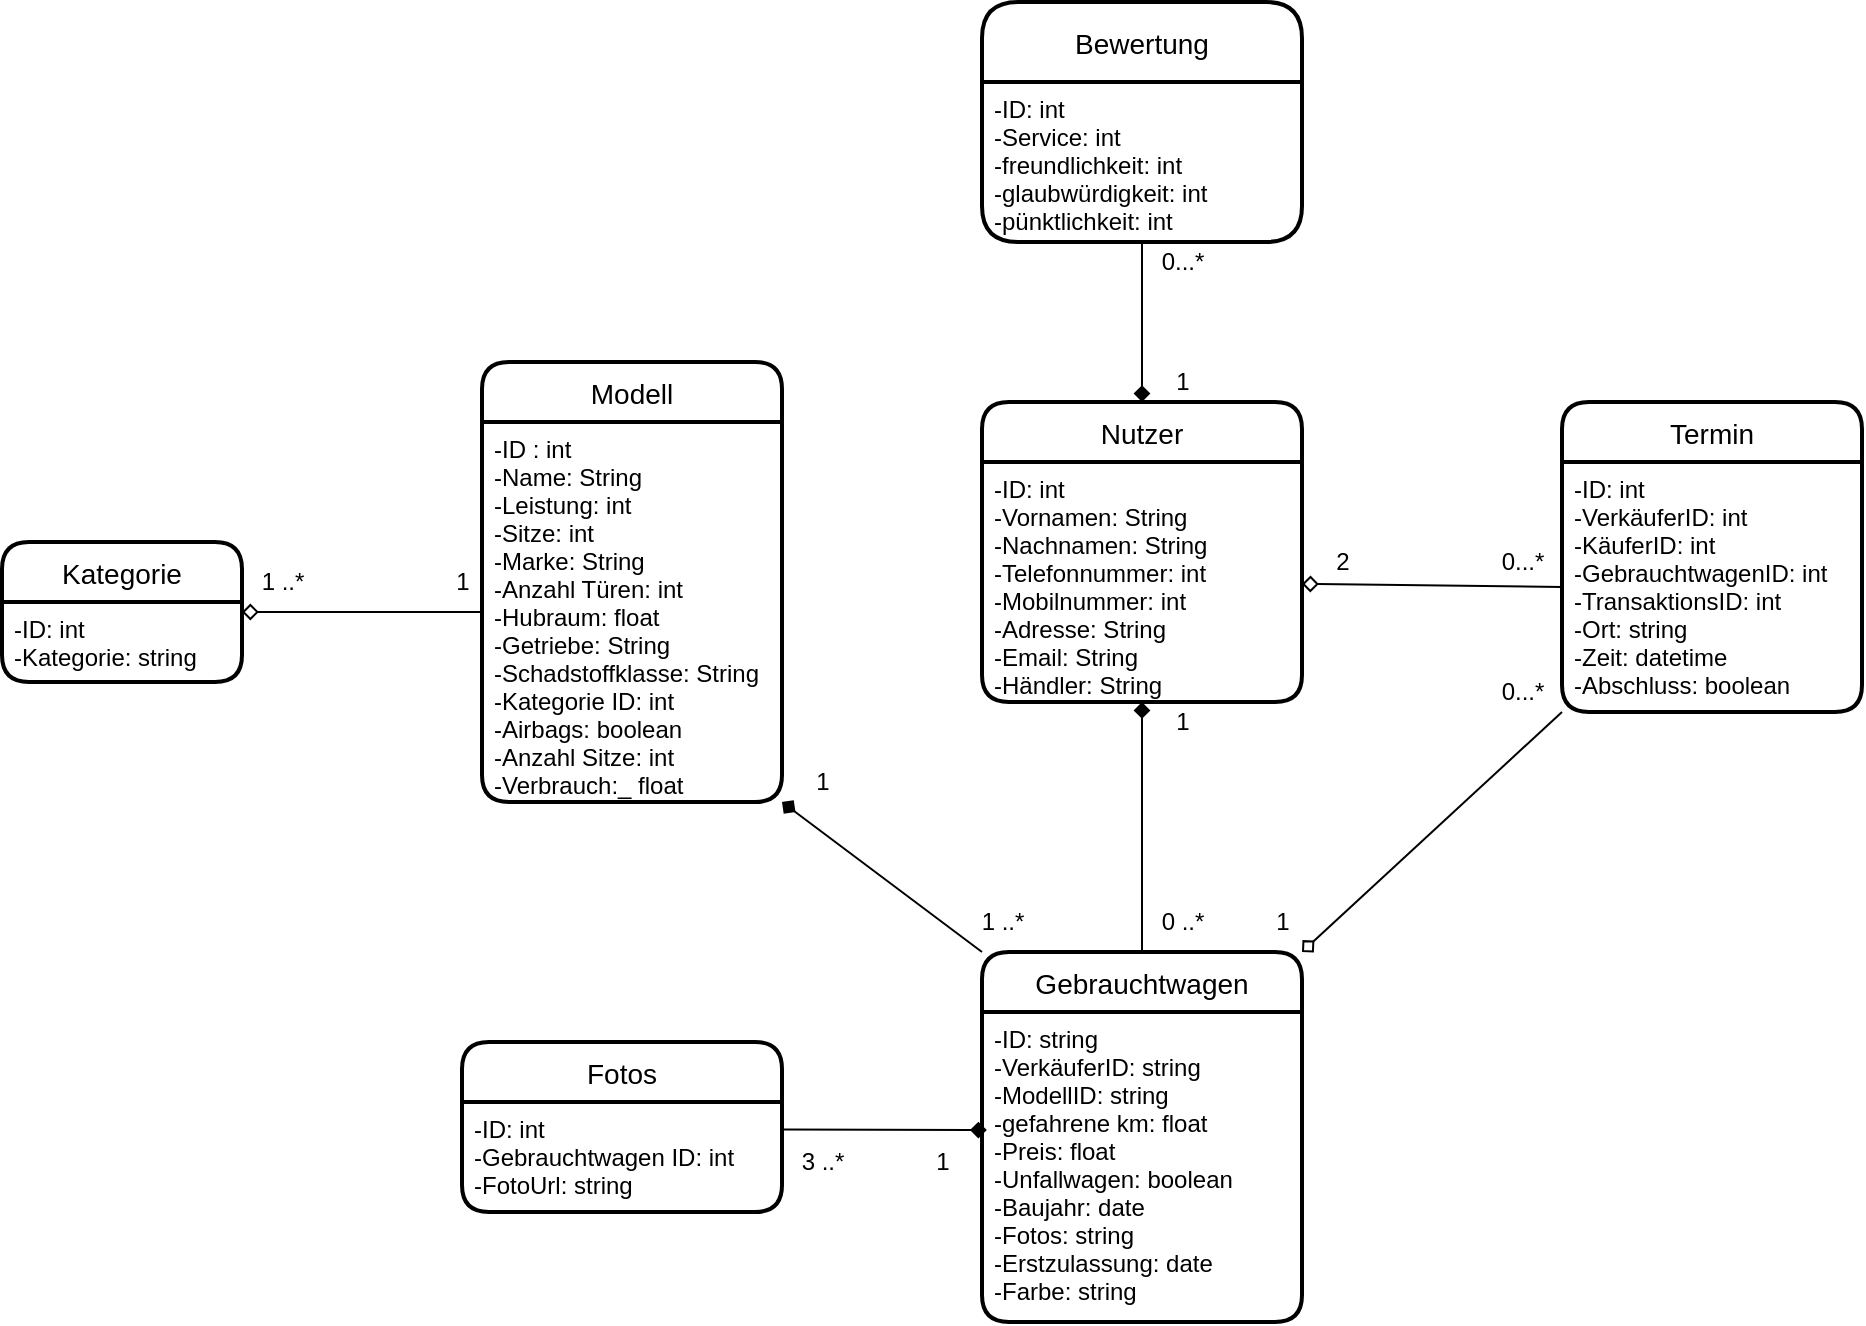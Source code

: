 <mxfile>
    <diagram id="hvlOfWhVxwxNd8fSc36v" name="Page-1">
        <mxGraphModel dx="1259" dy="260" grid="1" gridSize="10" guides="1" tooltips="1" connect="1" arrows="1" fold="1" page="1" pageScale="1" pageWidth="850" pageHeight="1100" background="none" math="0" shadow="0">
            <root>
                <mxCell id="0"/>
                <mxCell id="1" parent="0"/>
                <mxCell id="7" value="Termin" style="swimlane;childLayout=stackLayout;horizontal=1;startSize=30;horizontalStack=0;rounded=1;fontSize=14;fontStyle=0;strokeWidth=2;resizeParent=0;resizeLast=1;shadow=0;dashed=0;align=center;" parent="1" vertex="1">
                    <mxGeometry x="290" y="360" width="150" height="155" as="geometry"/>
                </mxCell>
                <mxCell id="8" value="-ID: int&#10;-VerkäuferID: int&#10;-KäuferID: int&#10;-GebrauchtwagenID: int&#10;-TransaktionsID: int&#10;-Ort: string&#10;-Zeit: datetime&#10;-Abschluss: boolean" style="align=left;strokeColor=none;fillColor=none;spacingLeft=4;fontSize=12;verticalAlign=top;resizable=0;rotatable=0;part=1;" parent="7" vertex="1">
                    <mxGeometry y="30" width="150" height="125" as="geometry"/>
                </mxCell>
                <mxCell id="9" value="Bewertung" style="swimlane;childLayout=stackLayout;horizontal=1;startSize=40;horizontalStack=0;rounded=1;fontSize=14;fontStyle=0;strokeWidth=2;resizeParent=0;resizeLast=1;shadow=0;dashed=0;align=center;" parent="1" vertex="1">
                    <mxGeometry y="160" width="160" height="120" as="geometry"/>
                </mxCell>
                <mxCell id="10" value="-ID: int&#10;-Service: int&#10;-freundlichkeit: int&#10;-glaubwürdigkeit: int&#10;-pünktlichkeit: int" style="align=left;strokeColor=none;fillColor=none;spacingLeft=4;fontSize=12;verticalAlign=top;resizable=0;rotatable=0;part=1;" parent="9" vertex="1">
                    <mxGeometry y="40" width="160" height="80" as="geometry"/>
                </mxCell>
                <mxCell id="13" value="Gebrauchtwagen" style="swimlane;childLayout=stackLayout;horizontal=1;startSize=30;horizontalStack=0;rounded=1;fontSize=14;fontStyle=0;strokeWidth=2;resizeParent=0;resizeLast=1;shadow=0;dashed=0;align=center;" parent="1" vertex="1">
                    <mxGeometry y="635" width="160" height="185" as="geometry"/>
                </mxCell>
                <mxCell id="14" value="-ID: string&#10;-VerkäuferID: string&#10;-ModellID: string&#10;-gefahrene km: float&#10;-Preis: float&#10;-Unfallwagen: boolean&#10;-Baujahr: date&#10;-Fotos: string&#10;-Erstzulassung: date&#10;-Farbe: string" style="align=left;strokeColor=none;fillColor=none;spacingLeft=4;fontSize=12;verticalAlign=top;resizable=0;rotatable=0;part=1;" parent="13" vertex="1">
                    <mxGeometry y="30" width="160" height="155" as="geometry"/>
                </mxCell>
                <mxCell id="103" style="edgeStyle=none;html=1;entryX=0;entryY=0;entryDx=0;entryDy=0;startArrow=diamond;startFill=1;endArrow=none;endFill=0;exitX=1;exitY=1;exitDx=0;exitDy=0;" edge="1" parent="1" source="19" target="13">
                    <mxGeometry relative="1" as="geometry"/>
                </mxCell>
                <mxCell id="18" value="Modell" style="swimlane;childLayout=stackLayout;horizontal=1;startSize=30;horizontalStack=0;rounded=1;fontSize=14;fontStyle=0;strokeWidth=2;resizeParent=0;resizeLast=1;shadow=0;dashed=0;align=center;" parent="1" vertex="1">
                    <mxGeometry x="-250" y="340" width="150" height="220" as="geometry"/>
                </mxCell>
                <mxCell id="19" value="-ID : int&#10;-Name: String&#10;-Leistung: int&#10;-Sitze: int&#10;-Marke: String&#10;-Anzahl Türen: int&#10;-Hubraum: float&#10;-Getriebe: String&#10;-Schadstoffklasse: String&#10;-Kategorie ID: int&#10;-Airbags: boolean&#10;-Anzahl Sitze: int&#10;-Verbrauch:_ float" style="align=left;strokeColor=none;fillColor=none;spacingLeft=4;fontSize=12;verticalAlign=top;resizable=0;rotatable=0;part=1;" parent="18" vertex="1">
                    <mxGeometry y="30" width="150" height="190" as="geometry"/>
                </mxCell>
                <mxCell id="33" style="edgeStyle=none;html=1;endArrow=none;endFill=0;startArrow=diamond;startFill=1;exitX=0.5;exitY=1;exitDx=0;exitDy=0;" parent="1" source="74" target="13" edge="1">
                    <mxGeometry relative="1" as="geometry">
                        <mxPoint x="80" y="520" as="sourcePoint"/>
                    </mxGeometry>
                </mxCell>
                <mxCell id="40" value="Kategorie" style="swimlane;childLayout=stackLayout;horizontal=1;startSize=30;horizontalStack=0;rounded=1;fontSize=14;fontStyle=0;strokeWidth=2;resizeParent=0;resizeLast=1;shadow=0;dashed=0;align=center;" parent="1" vertex="1">
                    <mxGeometry x="-490" y="430" width="120" height="70" as="geometry"/>
                </mxCell>
                <mxCell id="41" value="-ID: int&#10;-Kategorie: string" style="align=left;strokeColor=none;fillColor=none;spacingLeft=4;fontSize=12;verticalAlign=top;resizable=0;rotatable=0;part=1;" parent="40" vertex="1">
                    <mxGeometry y="30" width="120" height="40" as="geometry"/>
                </mxCell>
                <mxCell id="45" style="edgeStyle=none;html=1;startArrow=none;startFill=0;endArrow=diamond;endFill=0;strokeColor=default;" parent="1" source="19" target="40" edge="1">
                    <mxGeometry relative="1" as="geometry"/>
                </mxCell>
                <mxCell id="49" value="0...*" style="text;html=1;align=center;verticalAlign=middle;resizable=0;points=[];autosize=1;strokeColor=none;fillColor=none;" vertex="1" parent="1">
                    <mxGeometry x="80" y="280" width="40" height="20" as="geometry"/>
                </mxCell>
                <mxCell id="52" value="1" style="text;html=1;align=center;verticalAlign=middle;resizable=0;points=[];autosize=1;strokeColor=none;fillColor=none;" vertex="1" parent="1">
                    <mxGeometry x="100" y="360" width="20" height="20" as="geometry"/>
                </mxCell>
                <mxCell id="55" value="0...*" style="text;html=1;align=center;verticalAlign=middle;resizable=0;points=[];autosize=1;strokeColor=none;fillColor=none;rotation=0;" vertex="1" parent="1">
                    <mxGeometry x="250" y="430" width="40" height="20" as="geometry"/>
                </mxCell>
                <mxCell id="67" value="1" style="text;html=1;align=center;verticalAlign=middle;resizable=0;points=[];autosize=1;strokeColor=none;fillColor=none;" vertex="1" parent="1">
                    <mxGeometry x="90" y="510" width="20" height="20" as="geometry"/>
                </mxCell>
                <mxCell id="68" value="0 ..*" style="text;html=1;align=center;verticalAlign=middle;resizable=0;points=[];autosize=1;strokeColor=none;fillColor=none;" vertex="1" parent="1">
                    <mxGeometry x="80" y="610" width="40" height="20" as="geometry"/>
                </mxCell>
                <mxCell id="72" value="1 ..*" style="text;html=1;align=center;verticalAlign=middle;resizable=0;points=[];autosize=1;strokeColor=none;fillColor=none;" vertex="1" parent="1">
                    <mxGeometry x="-10" y="610" width="40" height="20" as="geometry"/>
                </mxCell>
                <mxCell id="73" value="Nutzer" style="swimlane;childLayout=stackLayout;horizontal=1;startSize=30;horizontalStack=0;rounded=1;fontSize=14;fontStyle=0;strokeWidth=2;resizeParent=0;resizeLast=1;shadow=0;dashed=0;align=center;" vertex="1" parent="1">
                    <mxGeometry y="360" width="160" height="150" as="geometry"/>
                </mxCell>
                <mxCell id="74" value="-ID: int&#10;-Vornamen: String&#10;-Nachnamen: String&#10;-Telefonnummer: int&#10;-Mobilnummer: int&#10;-Adresse: String&#10;-Email: String&#10;-Händler: String" style="align=left;strokeColor=none;fillColor=none;spacingLeft=4;fontSize=12;verticalAlign=top;resizable=0;rotatable=0;part=1;" vertex="1" parent="73">
                    <mxGeometry y="30" width="160" height="120" as="geometry"/>
                </mxCell>
                <mxCell id="83" style="edgeStyle=none;html=1;startArrow=none;startFill=0;endArrow=diamond;endFill=1;" edge="1" parent="1" source="10" target="73">
                    <mxGeometry relative="1" as="geometry"/>
                </mxCell>
                <mxCell id="62" value="2" style="text;html=1;align=center;verticalAlign=middle;resizable=0;points=[];autosize=1;strokeColor=none;fillColor=none;" vertex="1" parent="1">
                    <mxGeometry x="170" y="430" width="20" height="20" as="geometry"/>
                </mxCell>
                <mxCell id="90" value="1" style="text;html=1;align=center;verticalAlign=middle;resizable=0;points=[];autosize=1;strokeColor=none;fillColor=none;" vertex="1" parent="1">
                    <mxGeometry x="90" y="340" width="20" height="20" as="geometry"/>
                </mxCell>
                <mxCell id="93" style="edgeStyle=none;html=1;entryX=0;entryY=0.5;entryDx=0;entryDy=0;startArrow=diamond;startFill=0;endArrow=none;endFill=0;" edge="1" parent="1" source="74" target="8">
                    <mxGeometry relative="1" as="geometry"/>
                </mxCell>
                <mxCell id="94" style="edgeStyle=none;html=1;entryX=0;entryY=1;entryDx=0;entryDy=0;startArrow=diamond;startFill=0;endArrow=none;endFill=0;exitX=1;exitY=0;exitDx=0;exitDy=0;" edge="1" parent="1" source="13" target="8">
                    <mxGeometry relative="1" as="geometry"/>
                </mxCell>
                <mxCell id="95" value="1" style="text;html=1;align=center;verticalAlign=middle;resizable=0;points=[];autosize=1;strokeColor=none;fillColor=none;" vertex="1" parent="1">
                    <mxGeometry x="140" y="610" width="20" height="20" as="geometry"/>
                </mxCell>
                <mxCell id="96" value="0...*" style="text;html=1;align=center;verticalAlign=middle;resizable=0;points=[];autosize=1;strokeColor=none;fillColor=none;" vertex="1" parent="1">
                    <mxGeometry x="250" y="495" width="40" height="20" as="geometry"/>
                </mxCell>
                <mxCell id="97" value="Fotos" style="swimlane;childLayout=stackLayout;horizontal=1;startSize=30;horizontalStack=0;rounded=1;fontSize=14;fontStyle=0;strokeWidth=2;resizeParent=0;resizeLast=1;shadow=0;dashed=0;align=center;" vertex="1" parent="1">
                    <mxGeometry x="-260" y="680" width="160" height="85" as="geometry"/>
                </mxCell>
                <mxCell id="98" value="-ID: int&#10;-Gebrauchtwagen ID: int&#10;-FotoUrl: string" style="align=left;strokeColor=none;fillColor=none;spacingLeft=4;fontSize=12;verticalAlign=top;resizable=0;rotatable=0;part=1;" vertex="1" parent="97">
                    <mxGeometry y="30" width="160" height="55" as="geometry"/>
                </mxCell>
                <mxCell id="100" style="edgeStyle=none;html=1;startArrow=none;startFill=0;endArrow=diamond;endFill=1;entryX=0.015;entryY=0.381;entryDx=0;entryDy=0;entryPerimeter=0;exitX=1;exitY=0.25;exitDx=0;exitDy=0;" edge="1" parent="1" source="98" target="14">
                    <mxGeometry relative="1" as="geometry">
                        <mxPoint x="-30" y="690" as="targetPoint"/>
                    </mxGeometry>
                </mxCell>
                <mxCell id="101" value="1" style="text;html=1;align=center;verticalAlign=middle;resizable=0;points=[];autosize=1;strokeColor=none;fillColor=none;" vertex="1" parent="1">
                    <mxGeometry x="-30" y="730" width="20" height="20" as="geometry"/>
                </mxCell>
                <mxCell id="102" value="3 ..*" style="text;html=1;align=center;verticalAlign=middle;resizable=0;points=[];autosize=1;strokeColor=none;fillColor=none;" vertex="1" parent="1">
                    <mxGeometry x="-100" y="730" width="40" height="20" as="geometry"/>
                </mxCell>
                <mxCell id="104" value="1" style="text;html=1;align=center;verticalAlign=middle;resizable=0;points=[];autosize=1;strokeColor=none;fillColor=none;" vertex="1" parent="1">
                    <mxGeometry x="-90" y="540" width="20" height="20" as="geometry"/>
                </mxCell>
                <mxCell id="105" value="1" style="text;html=1;align=center;verticalAlign=middle;resizable=0;points=[];autosize=1;strokeColor=none;fillColor=none;" vertex="1" parent="1">
                    <mxGeometry x="-270" y="440" width="20" height="20" as="geometry"/>
                </mxCell>
                <mxCell id="107" value="1 ..*" style="text;html=1;align=center;verticalAlign=middle;resizable=0;points=[];autosize=1;strokeColor=none;fillColor=none;" vertex="1" parent="1">
                    <mxGeometry x="-370" y="440" width="40" height="20" as="geometry"/>
                </mxCell>
            </root>
        </mxGraphModel>
    </diagram>
</mxfile>